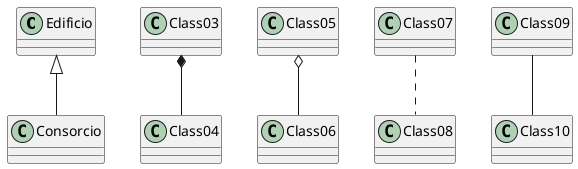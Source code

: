 @startuml Diagrama de Clases
Edificio <|-- Consorcio
Class03 *-- Class04
Class05 o-- Class06
Class07 .. Class08
Class09 -- Class10
@enduml